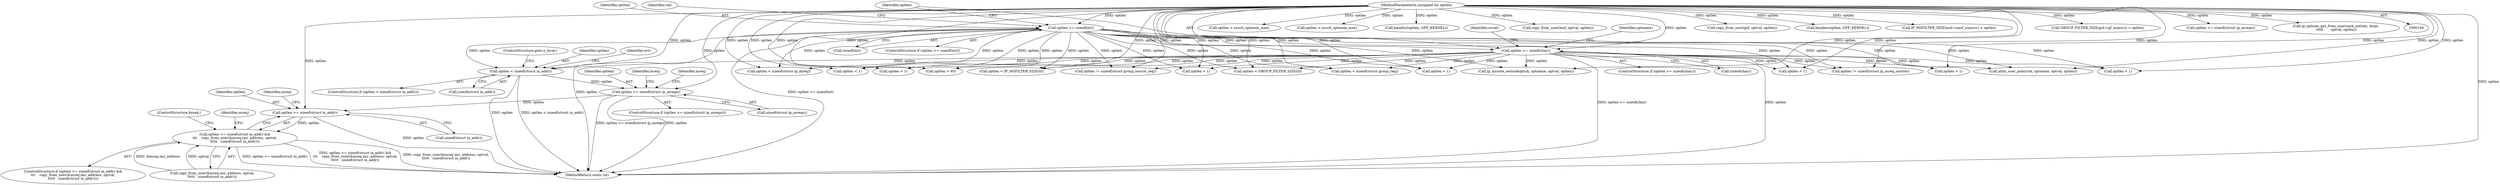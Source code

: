 digraph "0_linux_f6d8bd051c391c1c0458a30b2a7abcd939329259_26@API" {
"1000693" [label="(Call,optlen >= sizeof(struct ip_mreqn))"];
"1000683" [label="(Call,optlen < sizeof(struct in_addr))"];
"1000227" [label="(Call,optlen >= sizeof(char))"];
"1000211" [label="(Call,optlen >= sizeof(int))"];
"1000113" [label="(MethodParameterIn,unsigned int optlen)"];
"1000716" [label="(Call,optlen >= sizeof(struct in_addr))"];
"1000715" [label="(Call,optlen >= sizeof(struct in_addr) &&\n\t\t\t    copy_from_user(&mreq.imr_address, optval,\n\t\t\t\t\t   sizeof(struct in_addr)))"];
"1000718" [label="(Call,sizeof(struct in_addr))"];
"1001402" [label="(Call,optlen < GROUP_FILTER_SIZE(0))"];
"1000695" [label="(Call,sizeof(struct ip_mreqn))"];
"1000715" [label="(Call,optlen >= sizeof(struct in_addr) &&\n\t\t\t    copy_from_user(&mreq.imr_address, optval,\n\t\t\t\t\t   sizeof(struct in_addr)))"];
"1000849" [label="(Call,optlen < sizeof(struct ip_mreq))"];
"1000689" [label="(Identifier,err)"];
"1000517" [label="(Call,optlen < 1)"];
"1001202" [label="(Call,optlen != sizeof(struct group_source_req))"];
"1000694" [label="(Identifier,optlen)"];
"1001608" [label="(Call,optlen < 1)"];
"1000692" [label="(ControlStructure,if (optlen >= sizeof(struct ip_mreqn)))"];
"1000213" [label="(Call,sizeof(int))"];
"1000227" [label="(Call,optlen >= sizeof(char))"];
"1000228" [label="(Identifier,optlen)"];
"1000226" [label="(ControlStructure,if (optlen >= sizeof(char)))"];
"1000113" [label="(MethodParameterIn,unsigned int optlen)"];
"1000682" [label="(ControlStructure,if (optlen < sizeof(struct in_addr)))"];
"1000732" [label="(Identifier,mreq)"];
"1000723" [label="(Identifier,mreq)"];
"1001005" [label="(Call,optlen != sizeof(struct ip_mreq_source))"];
"1000229" [label="(Call,sizeof(char))"];
"1001640" [label="(Call,optlen < 1)"];
"1001683" [label="(Call,optlen < 1)"];
"1000683" [label="(Call,optlen < sizeof(struct in_addr))"];
"1000272" [label="(Call,optlen > 40)"];
"1000710" [label="(Identifier,mreq)"];
"1001408" [label="(Call,optlen > sysctl_optmem_max)"];
"1000916" [label="(Call,optlen > sysctl_optmem_max)"];
"1000927" [label="(Call,kmalloc(optlen, GFP_KERNEL))"];
"1000944" [label="(Call,copy_from_user(msf, optval, optlen))"];
"1000212" [label="(Identifier,optlen)"];
"1000910" [label="(Call,optlen < IP_MSFILTER_SIZE(0))"];
"1000235" [label="(Identifier,ucval)"];
"1001697" [label="(Call,optlen < 1)"];
"1000687" [label="(ControlStructure,goto e_inval;)"];
"1000716" [label="(Call,optlen >= sizeof(struct in_addr))"];
"1000693" [label="(Call,optlen >= sizeof(struct ip_mreqn))"];
"1001121" [label="(Call,optlen < sizeof(struct group_req))"];
"1001436" [label="(Call,copy_from_user(gsf, optval, optlen))"];
"1000728" [label="(ControlStructure,break;)"];
"1000251" [label="(Call,ip_mroute_setsockopt(sk, optname, optval, optlen))"];
"1001419" [label="(Call,kmalloc(optlen, GFP_KERNEL))"];
"1000717" [label="(Identifier,optlen)"];
"1000720" [label="(Call,copy_from_user(&mreq.imr_address, optval,\n\t\t\t\t\t   sizeof(struct in_addr)))"];
"1000973" [label="(Call,IP_MSFILTER_SIZE(msf->imsf_numsrc) > optlen)"];
"1000627" [label="(Call,optlen < 1)"];
"1000656" [label="(Call,optlen < 1)"];
"1001460" [label="(Call,GROUP_FILTER_SIZE(gsf->gf_numsrc) > optlen)"];
"1000218" [label="(Identifier,val)"];
"1000684" [label="(Identifier,optlen)"];
"1000701" [label="(Identifier,mreq)"];
"1000714" [label="(ControlStructure,if (optlen >= sizeof(struct in_addr) &&\n\t\t\t    copy_from_user(&mreq.imr_address, optval,\n\t\t\t\t\t   sizeof(struct in_addr))))"];
"1000249" [label="(Identifier,optname)"];
"1000210" [label="(ControlStructure,if (optlen >= sizeof(int)))"];
"1001665" [label="(Call,xfrm_user_policy(sk, optname, optval, optlen))"];
"1000859" [label="(Call,optlen >= sizeof(struct ip_mreqn))"];
"1001732" [label="(MethodReturn,static int)"];
"1000211" [label="(Call,optlen >= sizeof(int))"];
"1000685" [label="(Call,sizeof(struct in_addr))"];
"1000278" [label="(Call,ip_options_get_from_user(sock_net(sk), &opt,\n \t\t\t\t\t       optval, optlen))"];
"1000693" -> "1000692"  [label="AST: "];
"1000693" -> "1000695"  [label="CFG: "];
"1000694" -> "1000693"  [label="AST: "];
"1000695" -> "1000693"  [label="AST: "];
"1000701" -> "1000693"  [label="CFG: "];
"1000710" -> "1000693"  [label="CFG: "];
"1000693" -> "1001732"  [label="DDG: optlen >= sizeof(struct ip_mreqn)"];
"1000693" -> "1001732"  [label="DDG: optlen"];
"1000683" -> "1000693"  [label="DDG: optlen"];
"1000113" -> "1000693"  [label="DDG: optlen"];
"1000693" -> "1000716"  [label="DDG: optlen"];
"1000683" -> "1000682"  [label="AST: "];
"1000683" -> "1000685"  [label="CFG: "];
"1000684" -> "1000683"  [label="AST: "];
"1000685" -> "1000683"  [label="AST: "];
"1000687" -> "1000683"  [label="CFG: "];
"1000689" -> "1000683"  [label="CFG: "];
"1000683" -> "1001732"  [label="DDG: optlen"];
"1000683" -> "1001732"  [label="DDG: optlen < sizeof(struct in_addr)"];
"1000227" -> "1000683"  [label="DDG: optlen"];
"1000211" -> "1000683"  [label="DDG: optlen"];
"1000113" -> "1000683"  [label="DDG: optlen"];
"1000227" -> "1000226"  [label="AST: "];
"1000227" -> "1000229"  [label="CFG: "];
"1000228" -> "1000227"  [label="AST: "];
"1000229" -> "1000227"  [label="AST: "];
"1000235" -> "1000227"  [label="CFG: "];
"1000249" -> "1000227"  [label="CFG: "];
"1000227" -> "1001732"  [label="DDG: optlen >= sizeof(char)"];
"1000227" -> "1001732"  [label="DDG: optlen"];
"1000211" -> "1000227"  [label="DDG: optlen"];
"1000113" -> "1000227"  [label="DDG: optlen"];
"1000227" -> "1000251"  [label="DDG: optlen"];
"1000227" -> "1000272"  [label="DDG: optlen"];
"1000227" -> "1000517"  [label="DDG: optlen"];
"1000227" -> "1000627"  [label="DDG: optlen"];
"1000227" -> "1000656"  [label="DDG: optlen"];
"1000227" -> "1000849"  [label="DDG: optlen"];
"1000227" -> "1000910"  [label="DDG: optlen"];
"1000227" -> "1001005"  [label="DDG: optlen"];
"1000227" -> "1001121"  [label="DDG: optlen"];
"1000227" -> "1001202"  [label="DDG: optlen"];
"1000227" -> "1001402"  [label="DDG: optlen"];
"1000227" -> "1001608"  [label="DDG: optlen"];
"1000227" -> "1001640"  [label="DDG: optlen"];
"1000227" -> "1001665"  [label="DDG: optlen"];
"1000227" -> "1001683"  [label="DDG: optlen"];
"1000227" -> "1001697"  [label="DDG: optlen"];
"1000211" -> "1000210"  [label="AST: "];
"1000211" -> "1000213"  [label="CFG: "];
"1000212" -> "1000211"  [label="AST: "];
"1000213" -> "1000211"  [label="AST: "];
"1000218" -> "1000211"  [label="CFG: "];
"1000228" -> "1000211"  [label="CFG: "];
"1000211" -> "1001732"  [label="DDG: optlen"];
"1000211" -> "1001732"  [label="DDG: optlen >= sizeof(int)"];
"1000113" -> "1000211"  [label="DDG: optlen"];
"1000211" -> "1000251"  [label="DDG: optlen"];
"1000211" -> "1000272"  [label="DDG: optlen"];
"1000211" -> "1000517"  [label="DDG: optlen"];
"1000211" -> "1000627"  [label="DDG: optlen"];
"1000211" -> "1000656"  [label="DDG: optlen"];
"1000211" -> "1000849"  [label="DDG: optlen"];
"1000211" -> "1000910"  [label="DDG: optlen"];
"1000211" -> "1001005"  [label="DDG: optlen"];
"1000211" -> "1001121"  [label="DDG: optlen"];
"1000211" -> "1001202"  [label="DDG: optlen"];
"1000211" -> "1001402"  [label="DDG: optlen"];
"1000211" -> "1001608"  [label="DDG: optlen"];
"1000211" -> "1001640"  [label="DDG: optlen"];
"1000211" -> "1001665"  [label="DDG: optlen"];
"1000211" -> "1001683"  [label="DDG: optlen"];
"1000211" -> "1001697"  [label="DDG: optlen"];
"1000113" -> "1000108"  [label="AST: "];
"1000113" -> "1001732"  [label="DDG: optlen"];
"1000113" -> "1000251"  [label="DDG: optlen"];
"1000113" -> "1000272"  [label="DDG: optlen"];
"1000113" -> "1000278"  [label="DDG: optlen"];
"1000113" -> "1000517"  [label="DDG: optlen"];
"1000113" -> "1000627"  [label="DDG: optlen"];
"1000113" -> "1000656"  [label="DDG: optlen"];
"1000113" -> "1000716"  [label="DDG: optlen"];
"1000113" -> "1000849"  [label="DDG: optlen"];
"1000113" -> "1000859"  [label="DDG: optlen"];
"1000113" -> "1000910"  [label="DDG: optlen"];
"1000113" -> "1000916"  [label="DDG: optlen"];
"1000113" -> "1000927"  [label="DDG: optlen"];
"1000113" -> "1000944"  [label="DDG: optlen"];
"1000113" -> "1000973"  [label="DDG: optlen"];
"1000113" -> "1001005"  [label="DDG: optlen"];
"1000113" -> "1001121"  [label="DDG: optlen"];
"1000113" -> "1001202"  [label="DDG: optlen"];
"1000113" -> "1001402"  [label="DDG: optlen"];
"1000113" -> "1001408"  [label="DDG: optlen"];
"1000113" -> "1001419"  [label="DDG: optlen"];
"1000113" -> "1001436"  [label="DDG: optlen"];
"1000113" -> "1001460"  [label="DDG: optlen"];
"1000113" -> "1001608"  [label="DDG: optlen"];
"1000113" -> "1001640"  [label="DDG: optlen"];
"1000113" -> "1001665"  [label="DDG: optlen"];
"1000113" -> "1001683"  [label="DDG: optlen"];
"1000113" -> "1001697"  [label="DDG: optlen"];
"1000716" -> "1000715"  [label="AST: "];
"1000716" -> "1000718"  [label="CFG: "];
"1000717" -> "1000716"  [label="AST: "];
"1000718" -> "1000716"  [label="AST: "];
"1000723" -> "1000716"  [label="CFG: "];
"1000715" -> "1000716"  [label="CFG: "];
"1000716" -> "1001732"  [label="DDG: optlen"];
"1000716" -> "1000715"  [label="DDG: optlen"];
"1000715" -> "1000714"  [label="AST: "];
"1000715" -> "1000720"  [label="CFG: "];
"1000720" -> "1000715"  [label="AST: "];
"1000728" -> "1000715"  [label="CFG: "];
"1000732" -> "1000715"  [label="CFG: "];
"1000715" -> "1001732"  [label="DDG: optlen >= sizeof(struct in_addr)"];
"1000715" -> "1001732"  [label="DDG: optlen >= sizeof(struct in_addr) &&\n\t\t\t    copy_from_user(&mreq.imr_address, optval,\n\t\t\t\t\t   sizeof(struct in_addr))"];
"1000715" -> "1001732"  [label="DDG: copy_from_user(&mreq.imr_address, optval,\n\t\t\t\t\t   sizeof(struct in_addr))"];
"1000720" -> "1000715"  [label="DDG: &mreq.imr_address"];
"1000720" -> "1000715"  [label="DDG: optval"];
}
